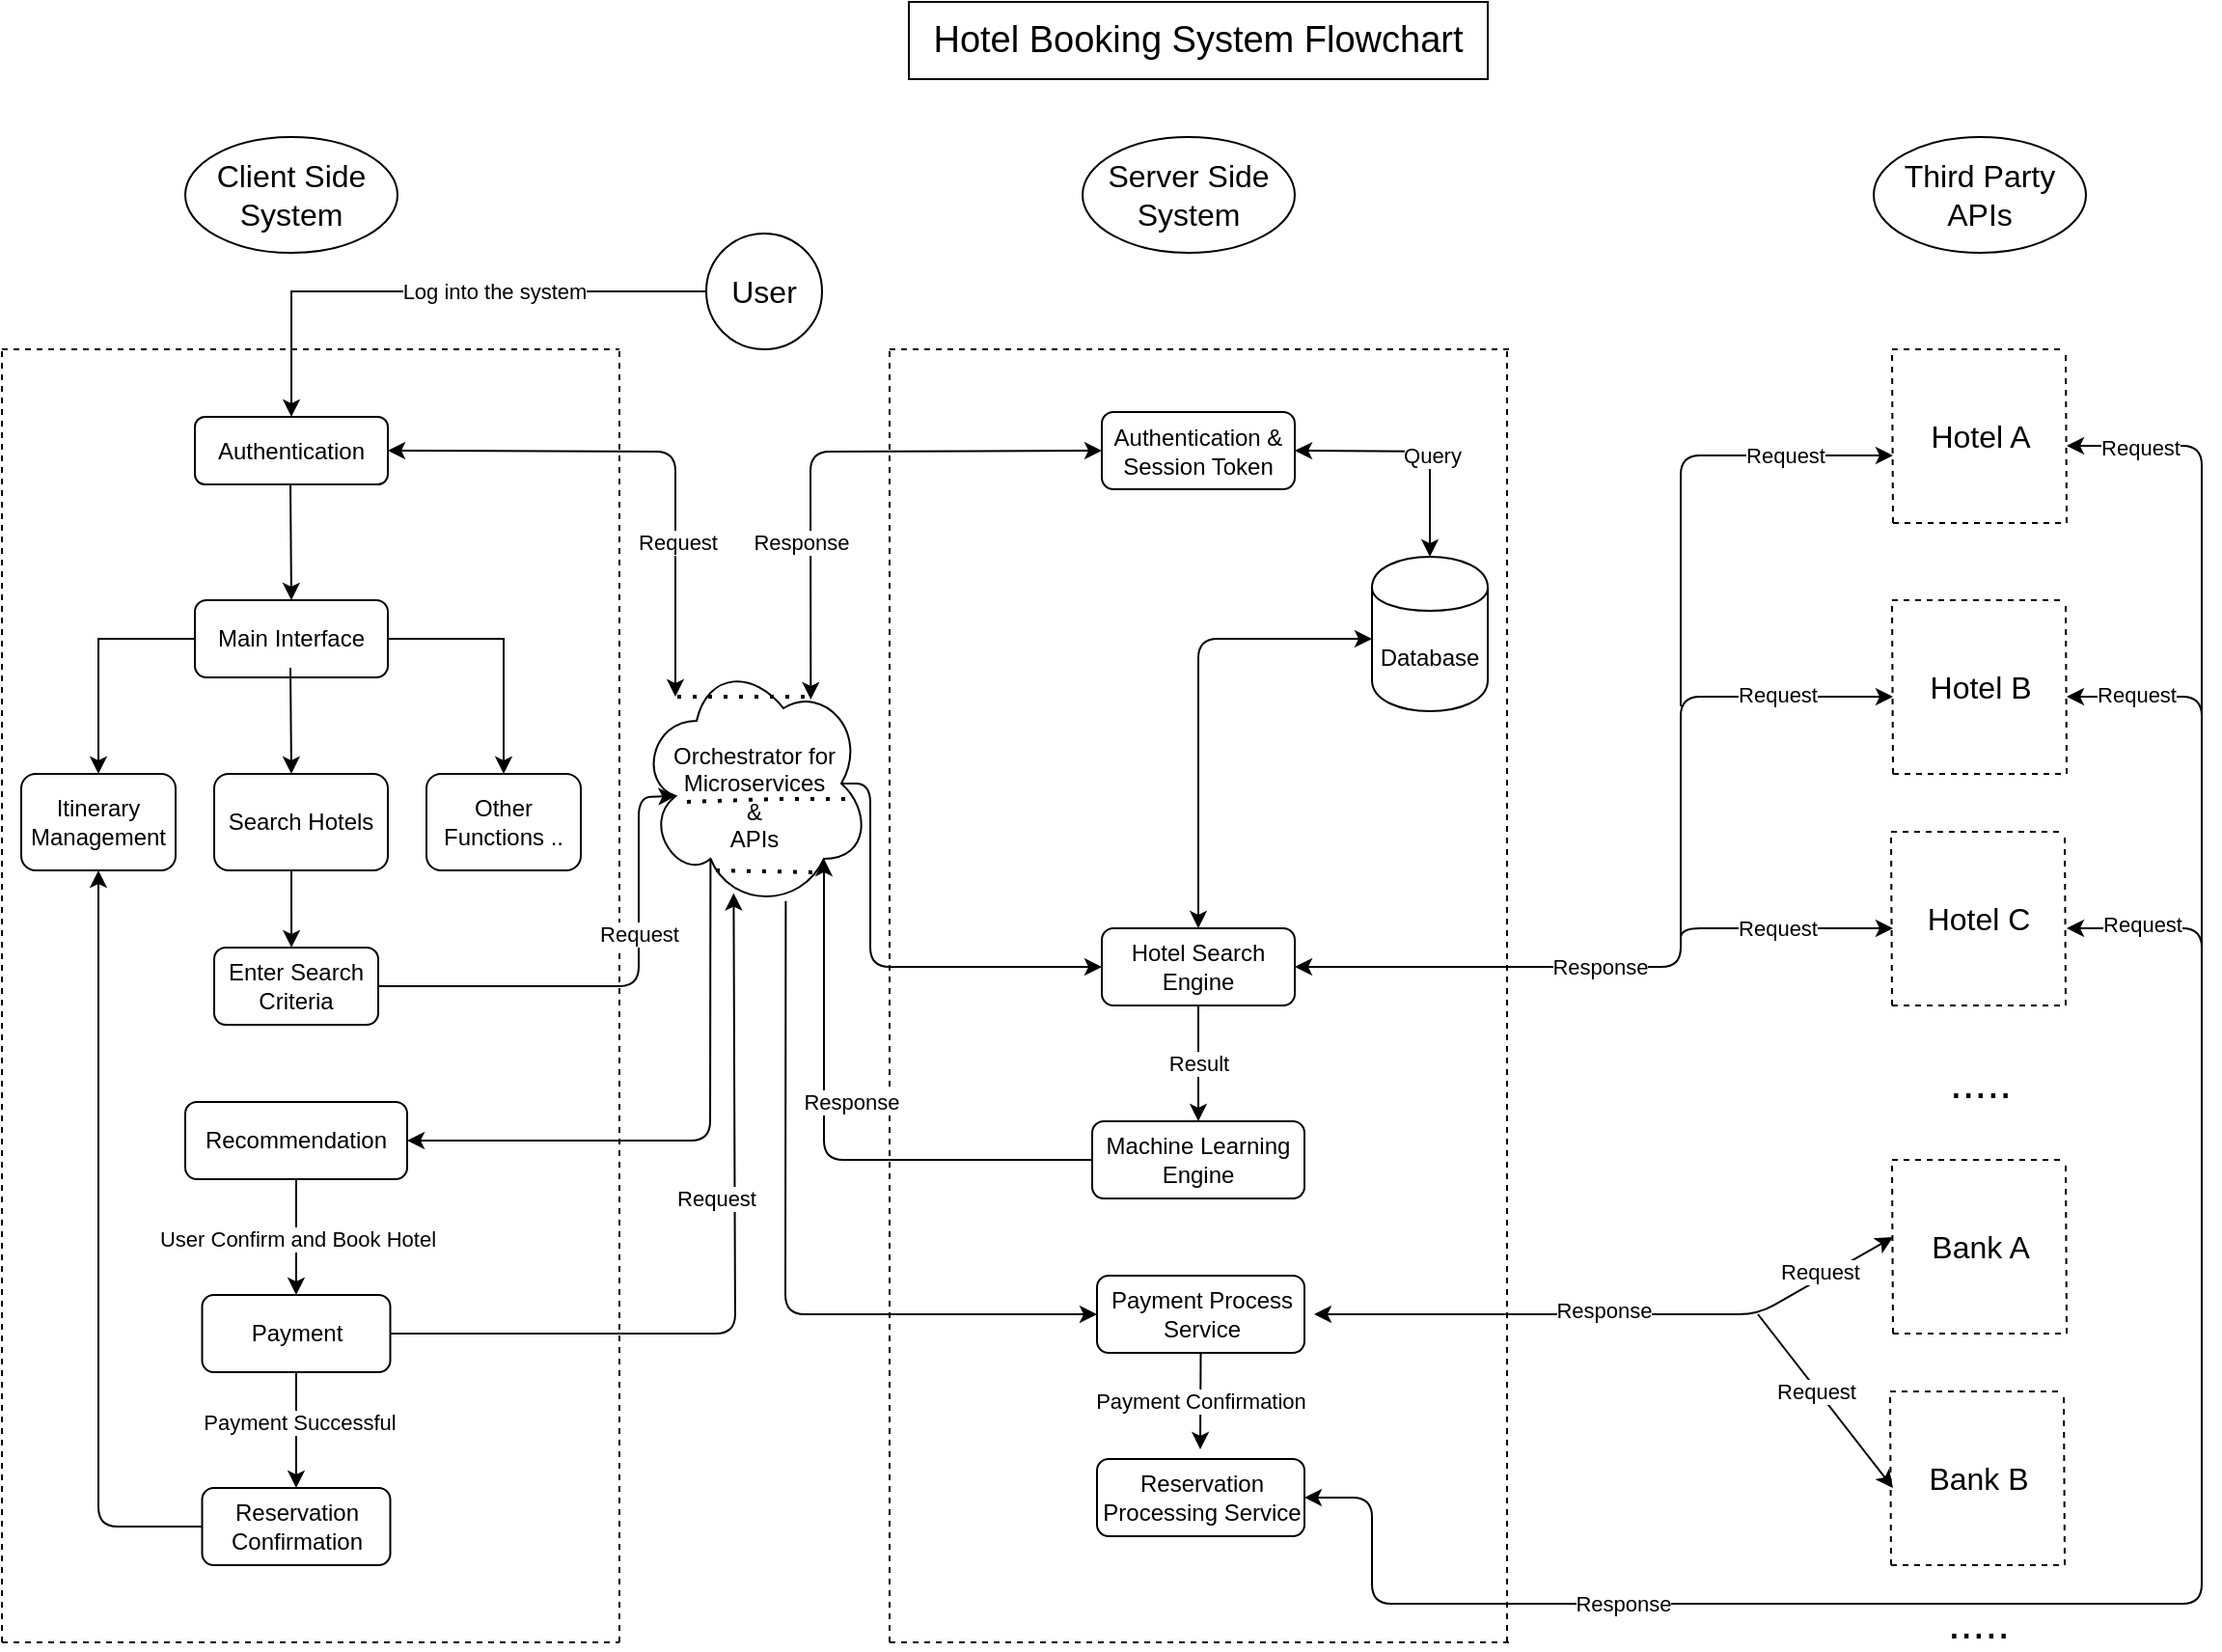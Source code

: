 <mxfile version="13.7.9" type="device"><diagram id="C5RBs43oDa-KdzZeNtuy" name="Page-1"><mxGraphModel dx="1554" dy="756" grid="1" gridSize="10" guides="1" tooltips="1" connect="1" arrows="1" fold="1" page="1" pageScale="1" pageWidth="1600" pageHeight="900" math="0" shadow="0"><root><mxCell id="WIyWlLk6GJQsqaUBKTNV-0"/><mxCell id="WIyWlLk6GJQsqaUBKTNV-1" parent="WIyWlLk6GJQsqaUBKTNV-0"/><mxCell id="WIyWlLk6GJQsqaUBKTNV-3" value="Authentication" style="rounded=1;whiteSpace=wrap;html=1;fontSize=12;glass=0;strokeWidth=1;shadow=0;" parent="WIyWlLk6GJQsqaUBKTNV-1" vertex="1"><mxGeometry x="150" y="235" width="100" height="35" as="geometry"/></mxCell><mxCell id="CtbXdi-FVjKoiGoGQBOk-0" value="&lt;font style=&quot;font-size: 19px&quot;&gt;Hotel Booking System Flowchart&lt;/font&gt;" style="rounded=0;whiteSpace=wrap;html=1;" vertex="1" parent="WIyWlLk6GJQsqaUBKTNV-1"><mxGeometry x="520" y="20" width="300" height="40" as="geometry"/></mxCell><mxCell id="CtbXdi-FVjKoiGoGQBOk-13" style="edgeStyle=orthogonalEdgeStyle;rounded=0;orthogonalLoop=1;jettySize=auto;html=1;entryX=0.5;entryY=0;entryDx=0;entryDy=0;" edge="1" parent="WIyWlLk6GJQsqaUBKTNV-1" source="CtbXdi-FVjKoiGoGQBOk-1" target="CtbXdi-FVjKoiGoGQBOk-4"><mxGeometry relative="1" as="geometry"/></mxCell><mxCell id="CtbXdi-FVjKoiGoGQBOk-36" value="" style="edgeStyle=orthogonalEdgeStyle;rounded=0;orthogonalLoop=1;jettySize=auto;html=1;" edge="1" parent="WIyWlLk6GJQsqaUBKTNV-1" source="CtbXdi-FVjKoiGoGQBOk-1" target="CtbXdi-FVjKoiGoGQBOk-35"><mxGeometry relative="1" as="geometry"/></mxCell><mxCell id="CtbXdi-FVjKoiGoGQBOk-1" value="Main Interface" style="rounded=1;whiteSpace=wrap;html=1;" vertex="1" parent="WIyWlLk6GJQsqaUBKTNV-1"><mxGeometry x="150" y="330" width="100" height="40" as="geometry"/></mxCell><mxCell id="CtbXdi-FVjKoiGoGQBOk-3" value="Search Hotels" style="rounded=1;whiteSpace=wrap;html=1;" vertex="1" parent="WIyWlLk6GJQsqaUBKTNV-1"><mxGeometry x="160" y="420" width="90" height="50" as="geometry"/></mxCell><mxCell id="CtbXdi-FVjKoiGoGQBOk-4" value="Itinerary Management" style="rounded=1;whiteSpace=wrap;html=1;" vertex="1" parent="WIyWlLk6GJQsqaUBKTNV-1"><mxGeometry x="60" y="420" width="80" height="50" as="geometry"/></mxCell><mxCell id="CtbXdi-FVjKoiGoGQBOk-6" value="Enter Search Criteria" style="rounded=1;whiteSpace=wrap;html=1;" vertex="1" parent="WIyWlLk6GJQsqaUBKTNV-1"><mxGeometry x="160" y="510" width="85" height="40" as="geometry"/></mxCell><mxCell id="CtbXdi-FVjKoiGoGQBOk-7" value="" style="endArrow=classic;html=1;entryX=0.5;entryY=0;entryDx=0;entryDy=0;" edge="1" parent="WIyWlLk6GJQsqaUBKTNV-1" target="CtbXdi-FVjKoiGoGQBOk-1"><mxGeometry width="50" height="50" relative="1" as="geometry"><mxPoint x="199.5" y="270" as="sourcePoint"/><mxPoint x="200" y="320" as="targetPoint"/></mxGeometry></mxCell><mxCell id="CtbXdi-FVjKoiGoGQBOk-8" value="" style="endArrow=classic;html=1;" edge="1" parent="WIyWlLk6GJQsqaUBKTNV-1"><mxGeometry width="50" height="50" relative="1" as="geometry"><mxPoint x="199.5" y="365" as="sourcePoint"/><mxPoint x="200" y="420" as="targetPoint"/></mxGeometry></mxCell><mxCell id="CtbXdi-FVjKoiGoGQBOk-11" value="" style="endArrow=classic;html=1;entryX=0.471;entryY=0;entryDx=0;entryDy=0;entryPerimeter=0;" edge="1" parent="WIyWlLk6GJQsqaUBKTNV-1" target="CtbXdi-FVjKoiGoGQBOk-6"><mxGeometry width="50" height="50" relative="1" as="geometry"><mxPoint x="200" y="470" as="sourcePoint"/><mxPoint x="200" y="505" as="targetPoint"/></mxGeometry></mxCell><mxCell id="CtbXdi-FVjKoiGoGQBOk-16" value="Authentication &amp;amp; Session Token" style="whiteSpace=wrap;html=1;rounded=1;shadow=0;strokeWidth=1;glass=0;" vertex="1" parent="WIyWlLk6GJQsqaUBKTNV-1"><mxGeometry x="620" y="232.5" width="100" height="40" as="geometry"/></mxCell><mxCell id="CtbXdi-FVjKoiGoGQBOk-24" value="" style="edgeStyle=orthogonalEdgeStyle;rounded=0;orthogonalLoop=1;jettySize=auto;html=1;entryX=0.5;entryY=0;entryDx=0;entryDy=0;" edge="1" parent="WIyWlLk6GJQsqaUBKTNV-1" source="CtbXdi-FVjKoiGoGQBOk-20" target="WIyWlLk6GJQsqaUBKTNV-3"><mxGeometry relative="1" as="geometry"/></mxCell><mxCell id="CtbXdi-FVjKoiGoGQBOk-26" value="Log into the system" style="edgeLabel;html=1;align=center;verticalAlign=middle;resizable=0;points=[];" vertex="1" connectable="0" parent="CtbXdi-FVjKoiGoGQBOk-24"><mxGeometry x="-0.076" y="1" relative="1" as="geometry"><mxPoint x="19" y="-1" as="offset"/></mxGeometry></mxCell><mxCell id="CtbXdi-FVjKoiGoGQBOk-20" value="&lt;font style=&quot;font-size: 16px&quot;&gt;User&lt;/font&gt;" style="ellipse;whiteSpace=wrap;html=1;aspect=fixed;" vertex="1" parent="WIyWlLk6GJQsqaUBKTNV-1"><mxGeometry x="415" y="140" width="60" height="60" as="geometry"/></mxCell><mxCell id="CtbXdi-FVjKoiGoGQBOk-21" value="&lt;font style=&quot;font-size: 16px&quot;&gt;Client Side System&lt;/font&gt;" style="ellipse;whiteSpace=wrap;html=1;" vertex="1" parent="WIyWlLk6GJQsqaUBKTNV-1"><mxGeometry x="145" y="90" width="110" height="60" as="geometry"/></mxCell><mxCell id="CtbXdi-FVjKoiGoGQBOk-22" value="&lt;font style=&quot;font-size: 16px&quot;&gt;Server Side System&lt;/font&gt;" style="ellipse;whiteSpace=wrap;html=1;" vertex="1" parent="WIyWlLk6GJQsqaUBKTNV-1"><mxGeometry x="610" y="90" width="110" height="60" as="geometry"/></mxCell><mxCell id="CtbXdi-FVjKoiGoGQBOk-25" value="" style="endArrow=classic;startArrow=classic;html=1;exitX=1;exitY=0.5;exitDx=0;exitDy=0;" edge="1" parent="WIyWlLk6GJQsqaUBKTNV-1" source="WIyWlLk6GJQsqaUBKTNV-3"><mxGeometry width="50" height="50" relative="1" as="geometry"><mxPoint x="320" y="260" as="sourcePoint"/><mxPoint x="399" y="380" as="targetPoint"/><Array as="points"><mxPoint x="399" y="253"/></Array></mxGeometry></mxCell><mxCell id="CtbXdi-FVjKoiGoGQBOk-53" value="Request" style="edgeLabel;html=1;align=center;verticalAlign=middle;resizable=0;points=[];" vertex="1" connectable="0" parent="CtbXdi-FVjKoiGoGQBOk-25"><mxGeometry x="-0.354" relative="1" as="geometry"><mxPoint x="61" y="47.2" as="offset"/></mxGeometry></mxCell><mxCell id="CtbXdi-FVjKoiGoGQBOk-28" value="" style="endArrow=none;dashed=1;html=1;" edge="1" parent="WIyWlLk6GJQsqaUBKTNV-1"><mxGeometry width="50" height="50" relative="1" as="geometry"><mxPoint x="50" y="870" as="sourcePoint"/><mxPoint x="50" y="200" as="targetPoint"/></mxGeometry></mxCell><mxCell id="CtbXdi-FVjKoiGoGQBOk-29" value="" style="endArrow=none;dashed=1;html=1;" edge="1" parent="WIyWlLk6GJQsqaUBKTNV-1"><mxGeometry width="50" height="50" relative="1" as="geometry"><mxPoint x="50" y="200" as="sourcePoint"/><mxPoint x="370" y="200" as="targetPoint"/></mxGeometry></mxCell><mxCell id="CtbXdi-FVjKoiGoGQBOk-30" value="" style="endArrow=none;dashed=1;html=1;" edge="1" parent="WIyWlLk6GJQsqaUBKTNV-1"><mxGeometry width="50" height="50" relative="1" as="geometry"><mxPoint x="370" y="870" as="sourcePoint"/><mxPoint x="370" y="200" as="targetPoint"/></mxGeometry></mxCell><mxCell id="CtbXdi-FVjKoiGoGQBOk-31" value="" style="endArrow=none;dashed=1;html=1;" edge="1" parent="WIyWlLk6GJQsqaUBKTNV-1"><mxGeometry width="50" height="50" relative="1" as="geometry"><mxPoint x="510" y="870" as="sourcePoint"/><mxPoint x="510" y="200" as="targetPoint"/></mxGeometry></mxCell><mxCell id="CtbXdi-FVjKoiGoGQBOk-32" value="" style="endArrow=none;dashed=1;html=1;" edge="1" parent="WIyWlLk6GJQsqaUBKTNV-1"><mxGeometry width="50" height="50" relative="1" as="geometry"><mxPoint x="510" y="200" as="sourcePoint"/><mxPoint x="832.5" y="200" as="targetPoint"/></mxGeometry></mxCell><mxCell id="CtbXdi-FVjKoiGoGQBOk-33" value="" style="endArrow=none;dashed=1;html=1;" edge="1" parent="WIyWlLk6GJQsqaUBKTNV-1"><mxGeometry width="50" height="50" relative="1" as="geometry"><mxPoint x="830" y="870" as="sourcePoint"/><mxPoint x="830" y="200" as="targetPoint"/></mxGeometry></mxCell><mxCell id="CtbXdi-FVjKoiGoGQBOk-35" value="Other Functions .." style="whiteSpace=wrap;html=1;rounded=1;" vertex="1" parent="WIyWlLk6GJQsqaUBKTNV-1"><mxGeometry x="270" y="420" width="80" height="50" as="geometry"/></mxCell><mxCell id="CtbXdi-FVjKoiGoGQBOk-40" value="Database" style="shape=cylinder;whiteSpace=wrap;html=1;boundedLbl=1;backgroundOutline=1;rounded=1;shadow=0;strokeWidth=1;glass=0;" vertex="1" parent="WIyWlLk6GJQsqaUBKTNV-1"><mxGeometry x="760" y="307.5" width="60" height="80" as="geometry"/></mxCell><mxCell id="CtbXdi-FVjKoiGoGQBOk-45" value="" style="endArrow=classic;startArrow=classic;html=1;entryX=0.5;entryY=0;entryDx=0;entryDy=0;exitX=1;exitY=0.5;exitDx=0;exitDy=0;" edge="1" parent="WIyWlLk6GJQsqaUBKTNV-1" source="CtbXdi-FVjKoiGoGQBOk-16" target="CtbXdi-FVjKoiGoGQBOk-40"><mxGeometry width="50" height="50" relative="1" as="geometry"><mxPoint x="790" y="250" as="sourcePoint"/><mxPoint x="867" y="420" as="targetPoint"/><Array as="points"><mxPoint x="790" y="253"/></Array></mxGeometry></mxCell><mxCell id="CtbXdi-FVjKoiGoGQBOk-46" value="Query" style="edgeLabel;html=1;align=center;verticalAlign=middle;resizable=0;points=[];" vertex="1" connectable="0" parent="CtbXdi-FVjKoiGoGQBOk-45"><mxGeometry x="0.157" y="1" relative="1" as="geometry"><mxPoint as="offset"/></mxGeometry></mxCell><mxCell id="CtbXdi-FVjKoiGoGQBOk-49" value="&lt;br&gt;Orchestrator for&lt;br&gt;Microservices&lt;br&gt;&amp;amp;&lt;br&gt;APIs" style="ellipse;shape=cloud;whiteSpace=wrap;html=1;" vertex="1" parent="WIyWlLk6GJQsqaUBKTNV-1"><mxGeometry x="380" y="360" width="120" height="130" as="geometry"/></mxCell><mxCell id="CtbXdi-FVjKoiGoGQBOk-50" value="" style="endArrow=classic;startArrow=classic;html=1;entryX=0;entryY=0.5;entryDx=0;entryDy=0;exitX=0.743;exitY=0.165;exitDx=0;exitDy=0;exitPerimeter=0;" edge="1" parent="WIyWlLk6GJQsqaUBKTNV-1" source="CtbXdi-FVjKoiGoGQBOk-49" target="CtbXdi-FVjKoiGoGQBOk-16"><mxGeometry width="50" height="50" relative="1" as="geometry"><mxPoint x="469" y="373" as="sourcePoint"/><mxPoint x="570" y="384.5" as="targetPoint"/><Array as="points"><mxPoint x="469" y="253"/></Array></mxGeometry></mxCell><mxCell id="CtbXdi-FVjKoiGoGQBOk-54" value="Response" style="edgeLabel;html=1;align=center;verticalAlign=middle;resizable=0;points=[];" vertex="1" connectable="0" parent="CtbXdi-FVjKoiGoGQBOk-50"><mxGeometry x="0.342" y="-2" relative="1" as="geometry"><mxPoint x="-63.86" y="45.2" as="offset"/></mxGeometry></mxCell><mxCell id="CtbXdi-FVjKoiGoGQBOk-52" value="" style="endArrow=none;dashed=1;html=1;dashPattern=1 3;strokeWidth=2;" edge="1" parent="WIyWlLk6GJQsqaUBKTNV-1"><mxGeometry width="50" height="50" relative="1" as="geometry"><mxPoint x="400" y="380" as="sourcePoint"/><mxPoint x="470" y="380" as="targetPoint"/></mxGeometry></mxCell><mxCell id="CtbXdi-FVjKoiGoGQBOk-55" value="&lt;span style=&quot;font-size: 16px&quot;&gt;Third Party APIs&lt;/span&gt;" style="ellipse;whiteSpace=wrap;html=1;" vertex="1" parent="WIyWlLk6GJQsqaUBKTNV-1"><mxGeometry x="1020" y="90" width="110" height="60" as="geometry"/></mxCell><mxCell id="CtbXdi-FVjKoiGoGQBOk-56" value="" style="endArrow=none;dashed=1;html=1;" edge="1" parent="WIyWlLk6GJQsqaUBKTNV-1"><mxGeometry width="50" height="50" relative="1" as="geometry"><mxPoint x="1030" y="290" as="sourcePoint"/><mxPoint x="1029.5" y="200" as="targetPoint"/></mxGeometry></mxCell><mxCell id="CtbXdi-FVjKoiGoGQBOk-57" value="" style="endArrow=none;dashed=1;html=1;" edge="1" parent="WIyWlLk6GJQsqaUBKTNV-1"><mxGeometry width="50" height="50" relative="1" as="geometry"><mxPoint x="1029.5" y="200" as="sourcePoint"/><mxPoint x="1119.5" y="200" as="targetPoint"/></mxGeometry></mxCell><mxCell id="CtbXdi-FVjKoiGoGQBOk-58" value="" style="endArrow=none;dashed=1;html=1;" edge="1" parent="WIyWlLk6GJQsqaUBKTNV-1"><mxGeometry width="50" height="50" relative="1" as="geometry"><mxPoint x="1120" y="290" as="sourcePoint"/><mxPoint x="1119.5" y="200" as="targetPoint"/></mxGeometry></mxCell><mxCell id="CtbXdi-FVjKoiGoGQBOk-60" value="" style="endArrow=none;dashed=1;html=1;" edge="1" parent="WIyWlLk6GJQsqaUBKTNV-1"><mxGeometry width="50" height="50" relative="1" as="geometry"><mxPoint x="1030" y="290" as="sourcePoint"/><mxPoint x="1120" y="290" as="targetPoint"/></mxGeometry></mxCell><mxCell id="CtbXdi-FVjKoiGoGQBOk-61" value="&lt;font style=&quot;font-size: 16px&quot;&gt;Hotel A&lt;/font&gt;" style="text;html=1;align=center;verticalAlign=middle;resizable=0;points=[];autosize=1;" vertex="1" parent="WIyWlLk6GJQsqaUBKTNV-1"><mxGeometry x="1039.5" y="235" width="70" height="20" as="geometry"/></mxCell><mxCell id="CtbXdi-FVjKoiGoGQBOk-62" value="" style="endArrow=none;dashed=1;html=1;" edge="1" parent="WIyWlLk6GJQsqaUBKTNV-1"><mxGeometry width="50" height="50" relative="1" as="geometry"><mxPoint x="1030" y="420" as="sourcePoint"/><mxPoint x="1029.5" y="330" as="targetPoint"/></mxGeometry></mxCell><mxCell id="CtbXdi-FVjKoiGoGQBOk-63" value="" style="endArrow=none;dashed=1;html=1;" edge="1" parent="WIyWlLk6GJQsqaUBKTNV-1"><mxGeometry width="50" height="50" relative="1" as="geometry"><mxPoint x="1029.5" y="330" as="sourcePoint"/><mxPoint x="1119.5" y="330" as="targetPoint"/></mxGeometry></mxCell><mxCell id="CtbXdi-FVjKoiGoGQBOk-64" value="" style="endArrow=none;dashed=1;html=1;" edge="1" parent="WIyWlLk6GJQsqaUBKTNV-1"><mxGeometry width="50" height="50" relative="1" as="geometry"><mxPoint x="1120" y="420" as="sourcePoint"/><mxPoint x="1119.5" y="330" as="targetPoint"/></mxGeometry></mxCell><mxCell id="CtbXdi-FVjKoiGoGQBOk-65" value="" style="endArrow=none;dashed=1;html=1;" edge="1" parent="WIyWlLk6GJQsqaUBKTNV-1"><mxGeometry width="50" height="50" relative="1" as="geometry"><mxPoint x="1030" y="420" as="sourcePoint"/><mxPoint x="1120" y="420" as="targetPoint"/></mxGeometry></mxCell><mxCell id="CtbXdi-FVjKoiGoGQBOk-66" value="&lt;font style=&quot;font-size: 16px&quot;&gt;Hotel B&lt;/font&gt;" style="text;html=1;align=center;verticalAlign=middle;resizable=0;points=[];autosize=1;" vertex="1" parent="WIyWlLk6GJQsqaUBKTNV-1"><mxGeometry x="1039.5" y="365" width="70" height="20" as="geometry"/></mxCell><mxCell id="CtbXdi-FVjKoiGoGQBOk-77" value="" style="endArrow=none;dashed=1;html=1;" edge="1" parent="WIyWlLk6GJQsqaUBKTNV-1"><mxGeometry width="50" height="50" relative="1" as="geometry"><mxPoint x="1029.5" y="540" as="sourcePoint"/><mxPoint x="1029" y="450" as="targetPoint"/></mxGeometry></mxCell><mxCell id="CtbXdi-FVjKoiGoGQBOk-78" value="" style="endArrow=none;dashed=1;html=1;" edge="1" parent="WIyWlLk6GJQsqaUBKTNV-1"><mxGeometry width="50" height="50" relative="1" as="geometry"><mxPoint x="1029" y="450" as="sourcePoint"/><mxPoint x="1119" y="450" as="targetPoint"/></mxGeometry></mxCell><mxCell id="CtbXdi-FVjKoiGoGQBOk-79" value="" style="endArrow=none;dashed=1;html=1;" edge="1" parent="WIyWlLk6GJQsqaUBKTNV-1"><mxGeometry width="50" height="50" relative="1" as="geometry"><mxPoint x="1119.5" y="540" as="sourcePoint"/><mxPoint x="1119" y="450" as="targetPoint"/></mxGeometry></mxCell><mxCell id="CtbXdi-FVjKoiGoGQBOk-80" value="" style="endArrow=none;dashed=1;html=1;" edge="1" parent="WIyWlLk6GJQsqaUBKTNV-1"><mxGeometry width="50" height="50" relative="1" as="geometry"><mxPoint x="1029.5" y="540" as="sourcePoint"/><mxPoint x="1119.5" y="540" as="targetPoint"/></mxGeometry></mxCell><mxCell id="CtbXdi-FVjKoiGoGQBOk-81" value="&lt;font style=&quot;font-size: 16px&quot;&gt;Hotel C&lt;/font&gt;" style="text;html=1;align=center;verticalAlign=middle;resizable=0;points=[];autosize=1;" vertex="1" parent="WIyWlLk6GJQsqaUBKTNV-1"><mxGeometry x="1039" y="485" width="70" height="20" as="geometry"/></mxCell><mxCell id="CtbXdi-FVjKoiGoGQBOk-83" value="&lt;font style=&quot;font-size: 23px&quot;&gt;.....&lt;/font&gt;" style="text;html=1;align=center;verticalAlign=middle;resizable=0;points=[];autosize=1;" vertex="1" parent="WIyWlLk6GJQsqaUBKTNV-1"><mxGeometry x="1050" y="570" width="50" height="20" as="geometry"/></mxCell><mxCell id="CtbXdi-FVjKoiGoGQBOk-84" value="Hotel Search Engine" style="whiteSpace=wrap;html=1;rounded=1;shadow=0;strokeWidth=1;glass=0;" vertex="1" parent="WIyWlLk6GJQsqaUBKTNV-1"><mxGeometry x="620" y="500" width="100" height="40" as="geometry"/></mxCell><mxCell id="CtbXdi-FVjKoiGoGQBOk-87" value="" style="endArrow=none;dashed=1;html=1;dashPattern=1 3;strokeWidth=2;entryX=0.918;entryY=0.562;entryDx=0;entryDy=0;entryPerimeter=0;" edge="1" parent="WIyWlLk6GJQsqaUBKTNV-1" target="CtbXdi-FVjKoiGoGQBOk-49"><mxGeometry width="50" height="50" relative="1" as="geometry"><mxPoint x="405" y="434.5" as="sourcePoint"/><mxPoint x="475" y="434.5" as="targetPoint"/><Array as="points"><mxPoint x="450" y="433"/></Array></mxGeometry></mxCell><mxCell id="CtbXdi-FVjKoiGoGQBOk-92" value="" style="endArrow=classic;startArrow=classic;html=1;exitX=1;exitY=0.5;exitDx=0;exitDy=0;" edge="1" parent="WIyWlLk6GJQsqaUBKTNV-1" source="CtbXdi-FVjKoiGoGQBOk-84"><mxGeometry width="50" height="50" relative="1" as="geometry"><mxPoint x="725" y="520" as="sourcePoint"/><mxPoint x="1030" y="500" as="targetPoint"/><Array as="points"><mxPoint x="920" y="520"/><mxPoint x="920" y="500"/></Array></mxGeometry></mxCell><mxCell id="CtbXdi-FVjKoiGoGQBOk-96" value="Response" style="edgeLabel;html=1;align=center;verticalAlign=middle;resizable=0;points=[];" vertex="1" connectable="0" parent="CtbXdi-FVjKoiGoGQBOk-92"><mxGeometry x="-0.041" relative="1" as="geometry"><mxPoint as="offset"/></mxGeometry></mxCell><mxCell id="CtbXdi-FVjKoiGoGQBOk-99" value="Request" style="edgeLabel;html=1;align=center;verticalAlign=middle;resizable=0;points=[];" vertex="1" connectable="0" parent="CtbXdi-FVjKoiGoGQBOk-92"><mxGeometry x="0.619" relative="1" as="geometry"><mxPoint x="3" as="offset"/></mxGeometry></mxCell><mxCell id="CtbXdi-FVjKoiGoGQBOk-94" value="" style="endArrow=classic;html=1;" edge="1" parent="WIyWlLk6GJQsqaUBKTNV-1"><mxGeometry width="50" height="50" relative="1" as="geometry"><mxPoint x="920" y="510" as="sourcePoint"/><mxPoint x="1030" y="380" as="targetPoint"/><Array as="points"><mxPoint x="920" y="380"/></Array></mxGeometry></mxCell><mxCell id="CtbXdi-FVjKoiGoGQBOk-98" value="Request" style="edgeLabel;html=1;align=center;verticalAlign=middle;resizable=0;points=[];" vertex="1" connectable="0" parent="CtbXdi-FVjKoiGoGQBOk-94"><mxGeometry x="0.502" y="1" relative="1" as="geometry"><mxPoint as="offset"/></mxGeometry></mxCell><mxCell id="CtbXdi-FVjKoiGoGQBOk-95" value="" style="endArrow=classic;html=1;" edge="1" parent="WIyWlLk6GJQsqaUBKTNV-1"><mxGeometry width="50" height="50" relative="1" as="geometry"><mxPoint x="920" y="385" as="sourcePoint"/><mxPoint x="1030" y="255" as="targetPoint"/><Array as="points"><mxPoint x="920" y="255"/></Array></mxGeometry></mxCell><mxCell id="CtbXdi-FVjKoiGoGQBOk-97" value="Request" style="edgeLabel;html=1;align=center;verticalAlign=middle;resizable=0;points=[];" vertex="1" connectable="0" parent="CtbXdi-FVjKoiGoGQBOk-95"><mxGeometry x="0.535" relative="1" as="geometry"><mxPoint as="offset"/></mxGeometry></mxCell><mxCell id="CtbXdi-FVjKoiGoGQBOk-102" value="" style="endArrow=classic;startArrow=classic;html=1;entryX=0;entryY=0.5;entryDx=0;entryDy=0;exitX=0.5;exitY=0;exitDx=0;exitDy=0;" edge="1" parent="WIyWlLk6GJQsqaUBKTNV-1" source="CtbXdi-FVjKoiGoGQBOk-84"><mxGeometry width="50" height="50" relative="1" as="geometry"><mxPoint x="609.16" y="478.95" as="sourcePoint"/><mxPoint x="760" y="350" as="targetPoint"/><Array as="points"><mxPoint x="670" y="350"/></Array></mxGeometry></mxCell><mxCell id="CtbXdi-FVjKoiGoGQBOk-104" value="Machine Learning Engine" style="rounded=1;whiteSpace=wrap;html=1;" vertex="1" parent="WIyWlLk6GJQsqaUBKTNV-1"><mxGeometry x="615" y="600" width="110" height="40" as="geometry"/></mxCell><mxCell id="CtbXdi-FVjKoiGoGQBOk-105" value="Result" style="endArrow=classic;html=1;entryX=0.5;entryY=0;entryDx=0;entryDy=0;exitX=0.5;exitY=1;exitDx=0;exitDy=0;" edge="1" parent="WIyWlLk6GJQsqaUBKTNV-1" source="CtbXdi-FVjKoiGoGQBOk-84" target="CtbXdi-FVjKoiGoGQBOk-104"><mxGeometry width="50" height="50" relative="1" as="geometry"><mxPoint x="440" y="620" as="sourcePoint"/><mxPoint x="490" y="570" as="targetPoint"/></mxGeometry></mxCell><mxCell id="CtbXdi-FVjKoiGoGQBOk-106" value="" style="endArrow=classic;html=1;exitX=1;exitY=0.5;exitDx=0;exitDy=0;entryX=0.16;entryY=0.55;entryDx=0;entryDy=0;entryPerimeter=0;" edge="1" parent="WIyWlLk6GJQsqaUBKTNV-1" source="CtbXdi-FVjKoiGoGQBOk-6" target="CtbXdi-FVjKoiGoGQBOk-49"><mxGeometry width="50" height="50" relative="1" as="geometry"><mxPoint x="440" y="620" as="sourcePoint"/><mxPoint x="490" y="570" as="targetPoint"/><Array as="points"><mxPoint x="380" y="530"/><mxPoint x="380" y="432"/></Array></mxGeometry></mxCell><mxCell id="CtbXdi-FVjKoiGoGQBOk-107" value="Request" style="edgeLabel;html=1;align=center;verticalAlign=middle;resizable=0;points=[];" vertex="1" connectable="0" parent="CtbXdi-FVjKoiGoGQBOk-106"><mxGeometry x="0.071" y="27" relative="1" as="geometry"><mxPoint x="27" y="-27" as="offset"/></mxGeometry></mxCell><mxCell id="CtbXdi-FVjKoiGoGQBOk-108" value="" style="endArrow=classic;html=1;entryX=0;entryY=0.5;entryDx=0;entryDy=0;exitX=0.875;exitY=0.5;exitDx=0;exitDy=0;exitPerimeter=0;" edge="1" parent="WIyWlLk6GJQsqaUBKTNV-1" source="CtbXdi-FVjKoiGoGQBOk-49" target="CtbXdi-FVjKoiGoGQBOk-84"><mxGeometry width="50" height="50" relative="1" as="geometry"><mxPoint x="440" y="620" as="sourcePoint"/><mxPoint x="490" y="570" as="targetPoint"/><Array as="points"><mxPoint x="500" y="425"/><mxPoint x="500" y="520"/></Array></mxGeometry></mxCell><mxCell id="CtbXdi-FVjKoiGoGQBOk-110" value="" style="endArrow=classic;html=1;entryX=0.8;entryY=0.8;entryDx=0;entryDy=0;entryPerimeter=0;" edge="1" parent="WIyWlLk6GJQsqaUBKTNV-1" target="CtbXdi-FVjKoiGoGQBOk-49"><mxGeometry width="50" height="50" relative="1" as="geometry"><mxPoint x="615" y="620" as="sourcePoint"/><mxPoint x="495" y="570" as="targetPoint"/><Array as="points"><mxPoint x="476" y="620"/></Array></mxGeometry></mxCell><mxCell id="CtbXdi-FVjKoiGoGQBOk-114" value="Response" style="edgeLabel;html=1;align=center;verticalAlign=middle;resizable=0;points=[];" vertex="1" connectable="0" parent="CtbXdi-FVjKoiGoGQBOk-110"><mxGeometry x="-0.058" y="-29" relative="1" as="geometry"><mxPoint x="-15" y="-30" as="offset"/></mxGeometry></mxCell><mxCell id="CtbXdi-FVjKoiGoGQBOk-111" value="Recommendation" style="rounded=1;whiteSpace=wrap;html=1;" vertex="1" parent="WIyWlLk6GJQsqaUBKTNV-1"><mxGeometry x="145" y="590" width="115" height="40" as="geometry"/></mxCell><mxCell id="CtbXdi-FVjKoiGoGQBOk-112" value="" style="endArrow=classic;html=1;entryX=1;entryY=0.5;entryDx=0;entryDy=0;exitX=0.31;exitY=0.8;exitDx=0;exitDy=0;exitPerimeter=0;" edge="1" parent="WIyWlLk6GJQsqaUBKTNV-1" source="CtbXdi-FVjKoiGoGQBOk-49" target="CtbXdi-FVjKoiGoGQBOk-111"><mxGeometry width="50" height="50" relative="1" as="geometry"><mxPoint x="440" y="470" as="sourcePoint"/><mxPoint x="490" y="420" as="targetPoint"/><Array as="points"><mxPoint x="417" y="610"/></Array></mxGeometry></mxCell><mxCell id="CtbXdi-FVjKoiGoGQBOk-113" value="" style="endArrow=none;dashed=1;html=1;dashPattern=1 3;strokeWidth=2;" edge="1" parent="WIyWlLk6GJQsqaUBKTNV-1"><mxGeometry width="50" height="50" relative="1" as="geometry"><mxPoint x="420" y="470" as="sourcePoint"/><mxPoint x="470" y="471" as="targetPoint"/></mxGeometry></mxCell><mxCell id="CtbXdi-FVjKoiGoGQBOk-115" value="Payment" style="rounded=1;whiteSpace=wrap;html=1;" vertex="1" parent="WIyWlLk6GJQsqaUBKTNV-1"><mxGeometry x="153.75" y="690" width="97.5" height="40" as="geometry"/></mxCell><mxCell id="CtbXdi-FVjKoiGoGQBOk-116" value="" style="endArrow=classic;html=1;exitX=0.5;exitY=1;exitDx=0;exitDy=0;entryX=0.5;entryY=0;entryDx=0;entryDy=0;" edge="1" parent="WIyWlLk6GJQsqaUBKTNV-1" source="CtbXdi-FVjKoiGoGQBOk-111" target="CtbXdi-FVjKoiGoGQBOk-115"><mxGeometry width="50" height="50" relative="1" as="geometry"><mxPoint x="440" y="590" as="sourcePoint"/><mxPoint x="203" y="667" as="targetPoint"/></mxGeometry></mxCell><mxCell id="CtbXdi-FVjKoiGoGQBOk-118" value="User Confirm and Book Hotel" style="edgeLabel;html=1;align=center;verticalAlign=middle;resizable=0;points=[];" vertex="1" connectable="0" parent="CtbXdi-FVjKoiGoGQBOk-116"><mxGeometry x="0.024" relative="1" as="geometry"><mxPoint as="offset"/></mxGeometry></mxCell><mxCell id="CtbXdi-FVjKoiGoGQBOk-119" value="" style="endArrow=classic;html=1;exitX=1;exitY=0.5;exitDx=0;exitDy=0;entryX=0.41;entryY=0.937;entryDx=0;entryDy=0;entryPerimeter=0;" edge="1" parent="WIyWlLk6GJQsqaUBKTNV-1" source="CtbXdi-FVjKoiGoGQBOk-115" target="CtbXdi-FVjKoiGoGQBOk-49"><mxGeometry width="50" height="50" relative="1" as="geometry"><mxPoint x="255" y="540" as="sourcePoint"/><mxPoint x="389" y="455" as="targetPoint"/><Array as="points"><mxPoint x="430" y="710"/></Array></mxGeometry></mxCell><mxCell id="CtbXdi-FVjKoiGoGQBOk-120" value="Request" style="edgeLabel;html=1;align=center;verticalAlign=middle;resizable=0;points=[];" vertex="1" connectable="0" parent="CtbXdi-FVjKoiGoGQBOk-119"><mxGeometry x="0.071" y="27" relative="1" as="geometry"><mxPoint x="17.14" y="-30.84" as="offset"/></mxGeometry></mxCell><mxCell id="CtbXdi-FVjKoiGoGQBOk-121" value="Payment Process Service" style="rounded=1;whiteSpace=wrap;html=1;" vertex="1" parent="WIyWlLk6GJQsqaUBKTNV-1"><mxGeometry x="617.5" y="680" width="107.5" height="40" as="geometry"/></mxCell><mxCell id="CtbXdi-FVjKoiGoGQBOk-122" value="" style="endArrow=classic;html=1;entryX=0;entryY=0.5;entryDx=0;entryDy=0;exitX=0.635;exitY=0.968;exitDx=0;exitDy=0;exitPerimeter=0;" edge="1" parent="WIyWlLk6GJQsqaUBKTNV-1" source="CtbXdi-FVjKoiGoGQBOk-49" target="CtbXdi-FVjKoiGoGQBOk-121"><mxGeometry width="50" height="50" relative="1" as="geometry"><mxPoint x="440" y="520" as="sourcePoint"/><mxPoint x="490" y="470" as="targetPoint"/><Array as="points"><mxPoint x="456" y="700"/></Array></mxGeometry></mxCell><mxCell id="CtbXdi-FVjKoiGoGQBOk-128" value="" style="endArrow=none;dashed=1;html=1;" edge="1" parent="WIyWlLk6GJQsqaUBKTNV-1"><mxGeometry width="50" height="50" relative="1" as="geometry"><mxPoint x="1030" y="710" as="sourcePoint"/><mxPoint x="1029.5" y="620" as="targetPoint"/></mxGeometry></mxCell><mxCell id="CtbXdi-FVjKoiGoGQBOk-129" value="" style="endArrow=none;dashed=1;html=1;" edge="1" parent="WIyWlLk6GJQsqaUBKTNV-1"><mxGeometry width="50" height="50" relative="1" as="geometry"><mxPoint x="1029.5" y="620" as="sourcePoint"/><mxPoint x="1119.5" y="620" as="targetPoint"/></mxGeometry></mxCell><mxCell id="CtbXdi-FVjKoiGoGQBOk-130" value="" style="endArrow=none;dashed=1;html=1;" edge="1" parent="WIyWlLk6GJQsqaUBKTNV-1"><mxGeometry width="50" height="50" relative="1" as="geometry"><mxPoint x="1120" y="710" as="sourcePoint"/><mxPoint x="1119.5" y="620" as="targetPoint"/></mxGeometry></mxCell><mxCell id="CtbXdi-FVjKoiGoGQBOk-131" value="" style="endArrow=none;dashed=1;html=1;" edge="1" parent="WIyWlLk6GJQsqaUBKTNV-1"><mxGeometry width="50" height="50" relative="1" as="geometry"><mxPoint x="1030" y="710" as="sourcePoint"/><mxPoint x="1120" y="710" as="targetPoint"/></mxGeometry></mxCell><mxCell id="CtbXdi-FVjKoiGoGQBOk-132" value="&lt;font style=&quot;font-size: 16px&quot;&gt;Bank A&lt;/font&gt;" style="text;html=1;align=center;verticalAlign=middle;resizable=0;points=[];autosize=1;" vertex="1" parent="WIyWlLk6GJQsqaUBKTNV-1"><mxGeometry x="1039.5" y="655" width="70" height="20" as="geometry"/></mxCell><mxCell id="CtbXdi-FVjKoiGoGQBOk-138" value="" style="endArrow=none;dashed=1;html=1;" edge="1" parent="WIyWlLk6GJQsqaUBKTNV-1"><mxGeometry width="50" height="50" relative="1" as="geometry"><mxPoint x="1029" y="830" as="sourcePoint"/><mxPoint x="1028.5" y="740" as="targetPoint"/></mxGeometry></mxCell><mxCell id="CtbXdi-FVjKoiGoGQBOk-139" value="" style="endArrow=none;dashed=1;html=1;" edge="1" parent="WIyWlLk6GJQsqaUBKTNV-1"><mxGeometry width="50" height="50" relative="1" as="geometry"><mxPoint x="1028.5" y="740" as="sourcePoint"/><mxPoint x="1118.5" y="740" as="targetPoint"/></mxGeometry></mxCell><mxCell id="CtbXdi-FVjKoiGoGQBOk-140" value="" style="endArrow=none;dashed=1;html=1;" edge="1" parent="WIyWlLk6GJQsqaUBKTNV-1"><mxGeometry width="50" height="50" relative="1" as="geometry"><mxPoint x="1119" y="830" as="sourcePoint"/><mxPoint x="1118.5" y="740" as="targetPoint"/></mxGeometry></mxCell><mxCell id="CtbXdi-FVjKoiGoGQBOk-141" value="" style="endArrow=none;dashed=1;html=1;" edge="1" parent="WIyWlLk6GJQsqaUBKTNV-1"><mxGeometry width="50" height="50" relative="1" as="geometry"><mxPoint x="1029" y="830" as="sourcePoint"/><mxPoint x="1119" y="830" as="targetPoint"/></mxGeometry></mxCell><mxCell id="CtbXdi-FVjKoiGoGQBOk-142" value="&lt;font style=&quot;font-size: 16px&quot;&gt;Bank B&lt;/font&gt;" style="text;html=1;align=center;verticalAlign=middle;resizable=0;points=[];autosize=1;" vertex="1" parent="WIyWlLk6GJQsqaUBKTNV-1"><mxGeometry x="1038.5" y="775" width="70" height="20" as="geometry"/></mxCell><mxCell id="CtbXdi-FVjKoiGoGQBOk-143" value="" style="endArrow=classic;startArrow=classic;html=1;" edge="1" parent="WIyWlLk6GJQsqaUBKTNV-1"><mxGeometry width="50" height="50" relative="1" as="geometry"><mxPoint x="730" y="700" as="sourcePoint"/><mxPoint x="1030" y="660" as="targetPoint"/><Array as="points"><mxPoint x="960" y="700"/></Array></mxGeometry></mxCell><mxCell id="CtbXdi-FVjKoiGoGQBOk-144" value="" style="endArrow=classic;html=1;" edge="1" parent="WIyWlLk6GJQsqaUBKTNV-1"><mxGeometry width="50" height="50" relative="1" as="geometry"><mxPoint x="960" y="700" as="sourcePoint"/><mxPoint x="1030" y="790" as="targetPoint"/></mxGeometry></mxCell><mxCell id="CtbXdi-FVjKoiGoGQBOk-145" value="Request" style="edgeLabel;html=1;align=center;verticalAlign=middle;resizable=0;points=[];" vertex="1" connectable="0" parent="WIyWlLk6GJQsqaUBKTNV-1"><mxGeometry x="990" y="510" as="geometry"><mxPoint x="2" y="168" as="offset"/></mxGeometry></mxCell><mxCell id="CtbXdi-FVjKoiGoGQBOk-146" value="Request" style="edgeLabel;html=1;align=center;verticalAlign=middle;resizable=0;points=[];" vertex="1" connectable="0" parent="WIyWlLk6GJQsqaUBKTNV-1"><mxGeometry x="990" y="740" as="geometry"/></mxCell><mxCell id="CtbXdi-FVjKoiGoGQBOk-147" value="Response" style="edgeLabel;html=1;align=center;verticalAlign=middle;resizable=0;points=[];" vertex="1" connectable="0" parent="WIyWlLk6GJQsqaUBKTNV-1"><mxGeometry x="888" y="530" as="geometry"><mxPoint x="-8" y="168" as="offset"/></mxGeometry></mxCell><mxCell id="CtbXdi-FVjKoiGoGQBOk-148" value="&lt;font style=&quot;font-size: 23px&quot;&gt;.....&lt;/font&gt;" style="text;html=1;align=center;verticalAlign=middle;resizable=0;points=[];autosize=1;" vertex="1" parent="WIyWlLk6GJQsqaUBKTNV-1"><mxGeometry x="1048.5" y="850" width="50" height="20" as="geometry"/></mxCell><mxCell id="CtbXdi-FVjKoiGoGQBOk-149" value="Reservation Processing Service" style="rounded=1;whiteSpace=wrap;html=1;" vertex="1" parent="WIyWlLk6GJQsqaUBKTNV-1"><mxGeometry x="617.5" y="775" width="107.5" height="40" as="geometry"/></mxCell><mxCell id="CtbXdi-FVjKoiGoGQBOk-150" value="Payment Confirmation" style="endArrow=classic;html=1;exitX=0.5;exitY=1;exitDx=0;exitDy=0;" edge="1" parent="WIyWlLk6GJQsqaUBKTNV-1" source="CtbXdi-FVjKoiGoGQBOk-121"><mxGeometry width="50" height="50" relative="1" as="geometry"><mxPoint x="671" y="730" as="sourcePoint"/><mxPoint x="671" y="770" as="targetPoint"/></mxGeometry></mxCell><mxCell id="CtbXdi-FVjKoiGoGQBOk-152" value="" style="endArrow=classic;startArrow=classic;html=1;" edge="1" parent="WIyWlLk6GJQsqaUBKTNV-1"><mxGeometry width="50" height="50" relative="1" as="geometry"><mxPoint x="725" y="795" as="sourcePoint"/><mxPoint x="1120" y="500" as="targetPoint"/><Array as="points"><mxPoint x="760" y="795"/><mxPoint x="760" y="850"/><mxPoint x="1190" y="850"/><mxPoint x="1190" y="500"/></Array></mxGeometry></mxCell><mxCell id="CtbXdi-FVjKoiGoGQBOk-153" value="Response" style="edgeLabel;html=1;align=center;verticalAlign=middle;resizable=0;points=[];" vertex="1" connectable="0" parent="CtbXdi-FVjKoiGoGQBOk-152"><mxGeometry x="-0.041" relative="1" as="geometry"><mxPoint x="-231" as="offset"/></mxGeometry></mxCell><mxCell id="CtbXdi-FVjKoiGoGQBOk-155" value="" style="endArrow=classic;html=1;" edge="1" parent="WIyWlLk6GJQsqaUBKTNV-1"><mxGeometry width="50" height="50" relative="1" as="geometry"><mxPoint x="1190" y="510" as="sourcePoint"/><mxPoint x="1120" y="380" as="targetPoint"/><Array as="points"><mxPoint x="1190" y="380"/></Array></mxGeometry></mxCell><mxCell id="CtbXdi-FVjKoiGoGQBOk-156" value="" style="endArrow=classic;html=1;" edge="1" parent="WIyWlLk6GJQsqaUBKTNV-1"><mxGeometry width="50" height="50" relative="1" as="geometry"><mxPoint x="1190" y="390" as="sourcePoint"/><mxPoint x="1120" y="250" as="targetPoint"/><Array as="points"><mxPoint x="1190" y="250"/></Array></mxGeometry></mxCell><mxCell id="CtbXdi-FVjKoiGoGQBOk-157" value="Request" style="edgeLabel;html=1;align=center;verticalAlign=middle;resizable=0;points=[];" vertex="1" connectable="0" parent="WIyWlLk6GJQsqaUBKTNV-1"><mxGeometry x="1160" y="252.5" as="geometry"><mxPoint x="-2" y="-2" as="offset"/></mxGeometry></mxCell><mxCell id="CtbXdi-FVjKoiGoGQBOk-158" value="Request" style="edgeLabel;html=1;align=center;verticalAlign=middle;resizable=0;points=[];" vertex="1" connectable="0" parent="WIyWlLk6GJQsqaUBKTNV-1"><mxGeometry x="1160" y="375" as="geometry"><mxPoint x="-4" y="4" as="offset"/></mxGeometry></mxCell><mxCell id="CtbXdi-FVjKoiGoGQBOk-159" value="Request" style="edgeLabel;html=1;align=center;verticalAlign=middle;resizable=0;points=[];" vertex="1" connectable="0" parent="WIyWlLk6GJQsqaUBKTNV-1"><mxGeometry x="1180" y="385" as="geometry"><mxPoint x="-21" y="113" as="offset"/></mxGeometry></mxCell><mxCell id="CtbXdi-FVjKoiGoGQBOk-160" value="" style="endArrow=none;dashed=1;html=1;" edge="1" parent="WIyWlLk6GJQsqaUBKTNV-1"><mxGeometry width="50" height="50" relative="1" as="geometry"><mxPoint x="510" y="870" as="sourcePoint"/><mxPoint x="832.5" y="870" as="targetPoint"/></mxGeometry></mxCell><mxCell id="CtbXdi-FVjKoiGoGQBOk-163" value="" style="endArrow=classic;html=1;exitX=0.5;exitY=1;exitDx=0;exitDy=0;entryX=0.5;entryY=0;entryDx=0;entryDy=0;" edge="1" parent="WIyWlLk6GJQsqaUBKTNV-1" source="CtbXdi-FVjKoiGoGQBOk-115" target="CtbXdi-FVjKoiGoGQBOk-164"><mxGeometry width="50" height="50" relative="1" as="geometry"><mxPoint x="700" y="590" as="sourcePoint"/><mxPoint x="203" y="780" as="targetPoint"/></mxGeometry></mxCell><mxCell id="CtbXdi-FVjKoiGoGQBOk-167" value="Payment Successful" style="edgeLabel;html=1;align=center;verticalAlign=middle;resizable=0;points=[];" vertex="1" connectable="0" parent="CtbXdi-FVjKoiGoGQBOk-163"><mxGeometry x="-0.127" y="1" relative="1" as="geometry"><mxPoint as="offset"/></mxGeometry></mxCell><mxCell id="CtbXdi-FVjKoiGoGQBOk-164" value="Reservation&lt;br&gt;Confirmation" style="rounded=1;whiteSpace=wrap;html=1;" vertex="1" parent="WIyWlLk6GJQsqaUBKTNV-1"><mxGeometry x="153.75" y="790" width="97.5" height="40" as="geometry"/></mxCell><mxCell id="CtbXdi-FVjKoiGoGQBOk-169" value="" style="endArrow=none;dashed=1;html=1;" edge="1" parent="WIyWlLk6GJQsqaUBKTNV-1"><mxGeometry width="50" height="50" relative="1" as="geometry"><mxPoint x="50" y="870" as="sourcePoint"/><mxPoint x="370" y="870" as="targetPoint"/></mxGeometry></mxCell><mxCell id="CtbXdi-FVjKoiGoGQBOk-170" value="" style="endArrow=classic;html=1;exitX=0;exitY=0.5;exitDx=0;exitDy=0;entryX=0.5;entryY=1;entryDx=0;entryDy=0;" edge="1" parent="WIyWlLk6GJQsqaUBKTNV-1" source="CtbXdi-FVjKoiGoGQBOk-164" target="CtbXdi-FVjKoiGoGQBOk-4"><mxGeometry width="50" height="50" relative="1" as="geometry"><mxPoint x="75" y="795" as="sourcePoint"/><mxPoint x="125" y="745" as="targetPoint"/><Array as="points"><mxPoint x="100" y="810"/></Array></mxGeometry></mxCell></root></mxGraphModel></diagram></mxfile>